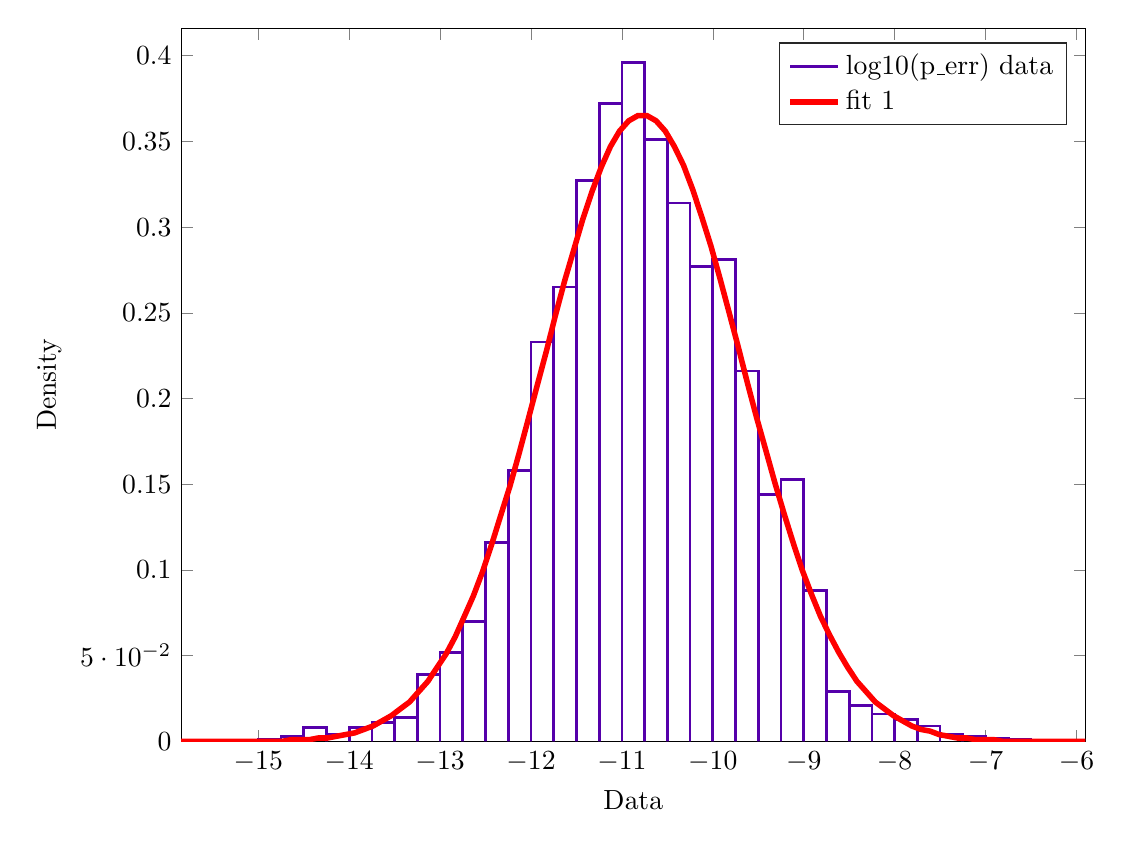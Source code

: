 % This file was created by matlab2tikz.
%
%The latest updates can be retrieved from
%  http://www.mathworks.com/matlabcentral/fileexchange/22022-matlab2tikz-matlab2tikz
%where you can also make suggestions and rate matlab2tikz.
%
\definecolor{mycolor1}{rgb}{0.333,0.0,0.667}%
%
\begin{tikzpicture}

\begin{axis}[%
width=4.521in,
height=3.566in,
at={(0.748in,0.471in)},
scale only axis,
point meta min=0,
point meta max=1,
xmin=-15.848,
xmax=-5.902,
xlabel={Data},
ymin=0,
ymax=0.416,
ylabel={Density},
axis background/.style={fill=white},
legend style={legend cell align=left,align=left,draw=white!15!black}
]
\addplot [color=mycolor1,solid,line width=1.0pt]
  table[row sep=crcr]{%
-15.75	0\\
-15.75	8.0e-06\\
-15.5	8.0e-06\\
-15.5	0\\
-15.5	0\\
-15.5	6.4e-05\\
-15.25	6.4e-05\\
-15.25	0\\
-15.25	0\\
-15.25	0.0\\
-15	0.0\\
-15	0\\
-15	0\\
-15	0.001\\
-14.75	0.001\\
-14.75	0\\
-14.75	0\\
-14.75	0.003\\
-14.5	0.003\\
-14.5	0\\
-14.5	0\\
-14.5	0.008\\
-14.25	0.008\\
-14.25	0\\
-14.25	0\\
-14.25	0.004\\
-14	0.004\\
-14	0\\
-14	0\\
-14	0.008\\
-13.75	0.008\\
-13.75	0\\
-13.75	0\\
-13.75	0.011\\
-13.5	0.011\\
-13.5	0\\
-13.5	0\\
-13.5	0.014\\
-13.25	0.014\\
-13.25	0\\
-13.25	0\\
-13.25	0.039\\
-13	0.039\\
-13	0\\
-13	0\\
-13	0.052\\
-12.75	0.052\\
-12.75	0\\
-12.75	0\\
-12.75	0.07\\
-12.5	0.07\\
-12.5	0\\
-12.5	0\\
-12.5	0.116\\
-12.25	0.116\\
-12.25	0\\
-12.25	0\\
-12.25	0.158\\
-12	0.158\\
-12	0\\
-12	0\\
-12	0.233\\
-11.75	0.233\\
-11.75	0\\
-11.75	0\\
-11.75	0.265\\
-11.5	0.265\\
-11.5	0\\
-11.5	0\\
-11.5	0.327\\
-11.25	0.327\\
-11.25	0\\
-11.25	0\\
-11.25	0.372\\
-11	0.372\\
-11	0\\
-11	0\\
-11	0.396\\
-10.75	0.396\\
-10.75	0\\
-10.75	0\\
-10.75	0.351\\
-10.5	0.351\\
-10.5	0\\
-10.5	0\\
-10.5	0.314\\
-10.25	0.314\\
-10.25	0\\
-10.25	0\\
-10.25	0.277\\
-10	0.277\\
-10	0\\
-10	0\\
-10	0.281\\
-9.75	0.281\\
-9.75	0\\
-9.75	0\\
-9.75	0.216\\
-9.5	0.216\\
-9.5	0\\
-9.5	0\\
-9.5	0.144\\
-9.25	0.144\\
-9.25	0\\
-9.25	0\\
-9.25	0.153\\
-9	0.153\\
-9	0\\
-9	0\\
-9	0.088\\
-8.75	0.088\\
-8.75	0\\
-8.75	0\\
-8.75	0.029\\
-8.5	0.029\\
-8.5	0\\
-8.5	0\\
-8.5	0.021\\
-8.25	0.021\\
-8.25	0\\
-8.25	0\\
-8.25	0.016\\
-8	0.016\\
-8	0\\
-8	0\\
-8	0.013\\
-7.75	0.013\\
-7.75	0\\
-7.75	0\\
-7.75	0.009\\
-7.5	0.009\\
-7.5	0\\
-7.5	0\\
-7.5	0.004\\
-7.25	0.004\\
-7.25	0\\
-7.25	0\\
-7.25	0.003\\
-7	0.003\\
-7	0\\
-7	0\\
-7	0.002\\
-6.75	0.002\\
-6.75	0\\
-6.75	0\\
-6.75	0.001\\
-6.5	0.001\\
-6.5	0\\
-6.5	0\\
-6.5	0.0\\
-6.25	0.0\\
-6.25	0\\
-6.25	0\\
-6.25	8.0e-06\\
-6	8.0e-06\\
-6	0\\
};
\addlegendentry{log10(p\_err) data};

\addplot [color=red,solid,line width=2.0pt]
  table[row sep=crcr]{%
-15.848	7.351e-06\\
-15.747	1.123e-05\\
-15.647	1.701e-05\\
-15.546	2.555e-05\\
-15.446	3.806e-05\\
-15.345	5.62e-05\\
-15.245	8.23e-05\\
-15.144	0.0\\
-15.044	0.0\\
-14.943	0.0\\
-14.843	0.0\\
-14.742	0.0\\
-14.642	0.001\\
-14.542	0.001\\
-14.441	0.001\\
-14.341	0.002\\
-14.24	0.002\\
-14.14	0.003\\
-14.039	0.004\\
-13.939	0.005\\
-13.838	0.007\\
-13.738	0.009\\
-13.637	0.012\\
-13.537	0.015\\
-13.437	0.019\\
-13.336	0.023\\
-13.236	0.029\\
-13.135	0.035\\
-13.035	0.043\\
-12.934	0.051\\
-12.834	0.061\\
-12.733	0.073\\
-12.633	0.085\\
-12.533	0.099\\
-12.432	0.115\\
-12.332	0.132\\
-12.231	0.149\\
-12.131	0.168\\
-12.03	0.188\\
-11.93	0.208\\
-11.829	0.228\\
-11.729	0.249\\
-11.628	0.269\\
-11.528	0.287\\
-11.428	0.305\\
-11.327	0.321\\
-11.227	0.335\\
-11.126	0.347\\
-11.026	0.356\\
-10.925	0.362\\
-10.825	0.365\\
-10.724	0.365\\
-10.624	0.362\\
-10.523	0.356\\
-10.423	0.347\\
-10.322	0.336\\
-10.222	0.322\\
-10.122	0.306\\
-10.021	0.289\\
-9.921	0.27\\
-9.82	0.25\\
-9.72	0.23\\
-9.619	0.209\\
-9.519	0.189\\
-9.418	0.17\\
-9.318	0.151\\
-9.217	0.133\\
-9.117	0.116\\
-9.017	0.1\\
-8.916	0.086\\
-8.816	0.073\\
-8.715	0.062\\
-8.615	0.052\\
-8.514	0.043\\
-8.414	0.035\\
-8.313	0.029\\
-8.213	0.023\\
-8.113	0.019\\
-8.012	0.015\\
-7.912	0.012\\
-7.811	0.009\\
-7.711	0.007\\
-7.61	0.006\\
-7.51	0.004\\
-7.409	0.003\\
-7.309	0.002\\
-7.208	0.002\\
-7.108	0.001\\
-7.008	0.001\\
-6.907	0.001\\
-6.807	0.0\\
-6.706	0.0\\
-6.606	0.0\\
-6.505	0.0\\
-6.405	0.0\\
-6.304	8.438e-05\\
-6.204	5.766e-05\\
-6.103	3.906e-05\\
-6.003	2.624e-05\\
-5.902	1.748e-05\\
};
\addlegendentry{fit 1};

\end{axis}
\end{tikzpicture}%